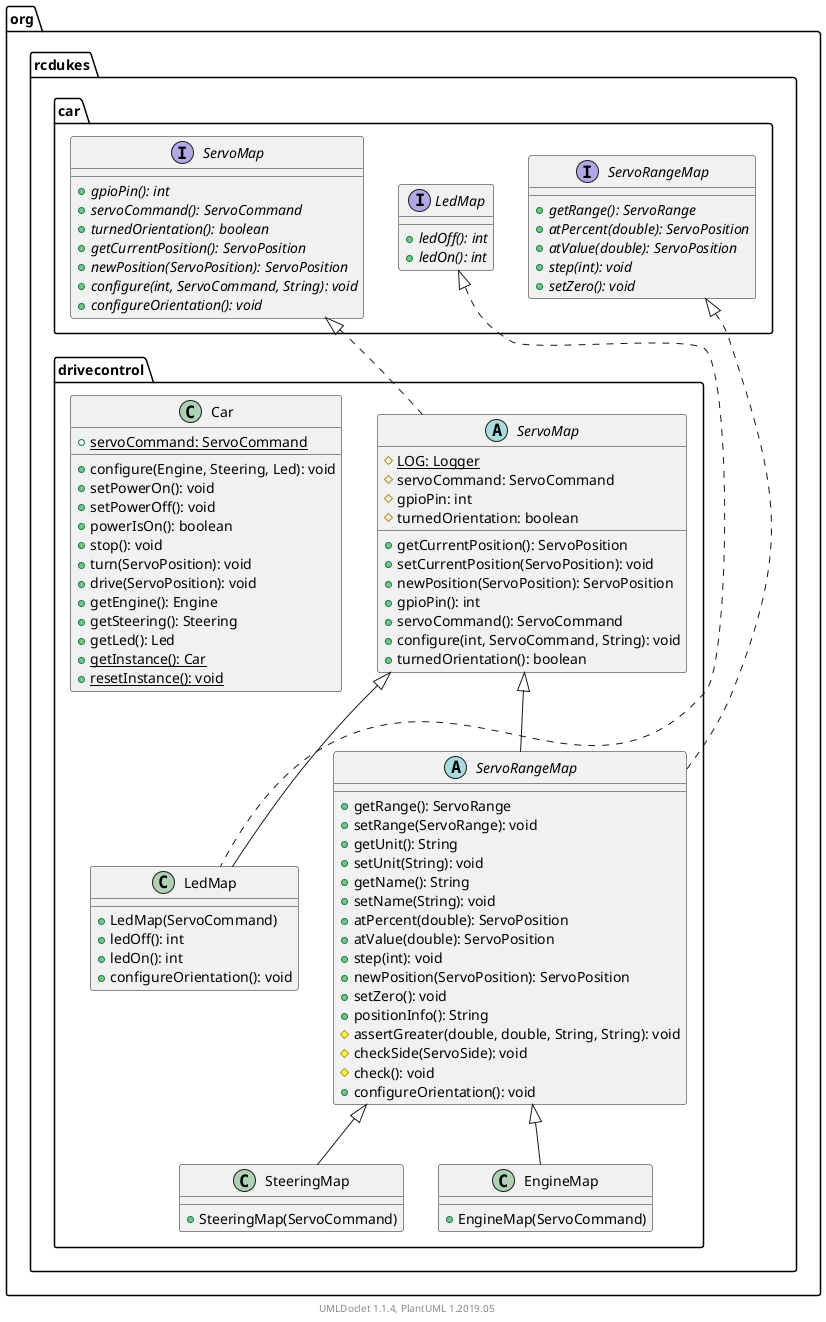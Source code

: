 @startuml

    namespace org.rcdukes.drivecontrol {

        abstract class ServoMap [[ServoMap.html]] {
            {static} #LOG: Logger
            #servoCommand: ServoCommand
            #gpioPin: int
            #turnedOrientation: boolean
            +getCurrentPosition(): ServoPosition
            +setCurrentPosition(ServoPosition): void
            +newPosition(ServoPosition): ServoPosition
            +gpioPin(): int
            +servoCommand(): ServoCommand
            +configure(int, ServoCommand, String): void
            +turnedOrientation(): boolean
        }

        class SteeringMap [[SteeringMap.html]] {
            +SteeringMap(ServoCommand)
        }

        class EngineMap [[EngineMap.html]] {
            +EngineMap(ServoCommand)
        }

        class LedMap [[LedMap.html]] {
            +LedMap(ServoCommand)
            +ledOff(): int
            +ledOn(): int
            +configureOrientation(): void
        }

        abstract class ServoRangeMap [[ServoRangeMap.html]] {
            +getRange(): ServoRange
            +setRange(ServoRange): void
            +getUnit(): String
            +setUnit(String): void
            +getName(): String
            +setName(String): void
            +atPercent(double): ServoPosition
            +atValue(double): ServoPosition
            +step(int): void
            +newPosition(ServoPosition): ServoPosition
            +setZero(): void
            +positionInfo(): String
            #assertGreater(double, double, String, String): void
            #checkSide(ServoSide): void
            #check(): void
            +configureOrientation(): void
        }

        class Car [[Car.html]] {
            {static} +servoCommand: ServoCommand
            +configure(Engine, Steering, Led): void
            +setPowerOn(): void
            +setPowerOff(): void
            +powerIsOn(): boolean
            +stop(): void
            +turn(ServoPosition): void
            +drive(ServoPosition): void
            +getEngine(): Engine
            +getSteering(): Steering
            +getLed(): Led
            {static} +getInstance(): Car
            {static} +resetInstance(): void
        }

        interface org.rcdukes.car.ServoMap {
            {abstract} +gpioPin(): int
            {abstract} +servoCommand(): ServoCommand
            {abstract} +turnedOrientation(): boolean
            {abstract} +getCurrentPosition(): ServoPosition
            {abstract} +newPosition(ServoPosition): ServoPosition
            {abstract} +configure(int, ServoCommand, String): void
            {abstract} +configureOrientation(): void
        }
        org.rcdukes.car.ServoMap <|.. ServoMap

        ServoRangeMap <|-- SteeringMap

        ServoRangeMap <|-- EngineMap

        ServoMap <|-- LedMap

        interface org.rcdukes.car.LedMap {
            {abstract} +ledOff(): int
            {abstract} +ledOn(): int
        }
        org.rcdukes.car.LedMap <|.. LedMap

        ServoMap <|-- ServoRangeMap

        interface org.rcdukes.car.ServoRangeMap {
            {abstract} +getRange(): ServoRange
            {abstract} +atPercent(double): ServoPosition
            {abstract} +atValue(double): ServoPosition
            {abstract} +step(int): void
            {abstract} +setZero(): void
        }
        org.rcdukes.car.ServoRangeMap <|.. ServoRangeMap

    }


    center footer UMLDoclet 1.1.4, PlantUML 1.2019.05
@enduml
